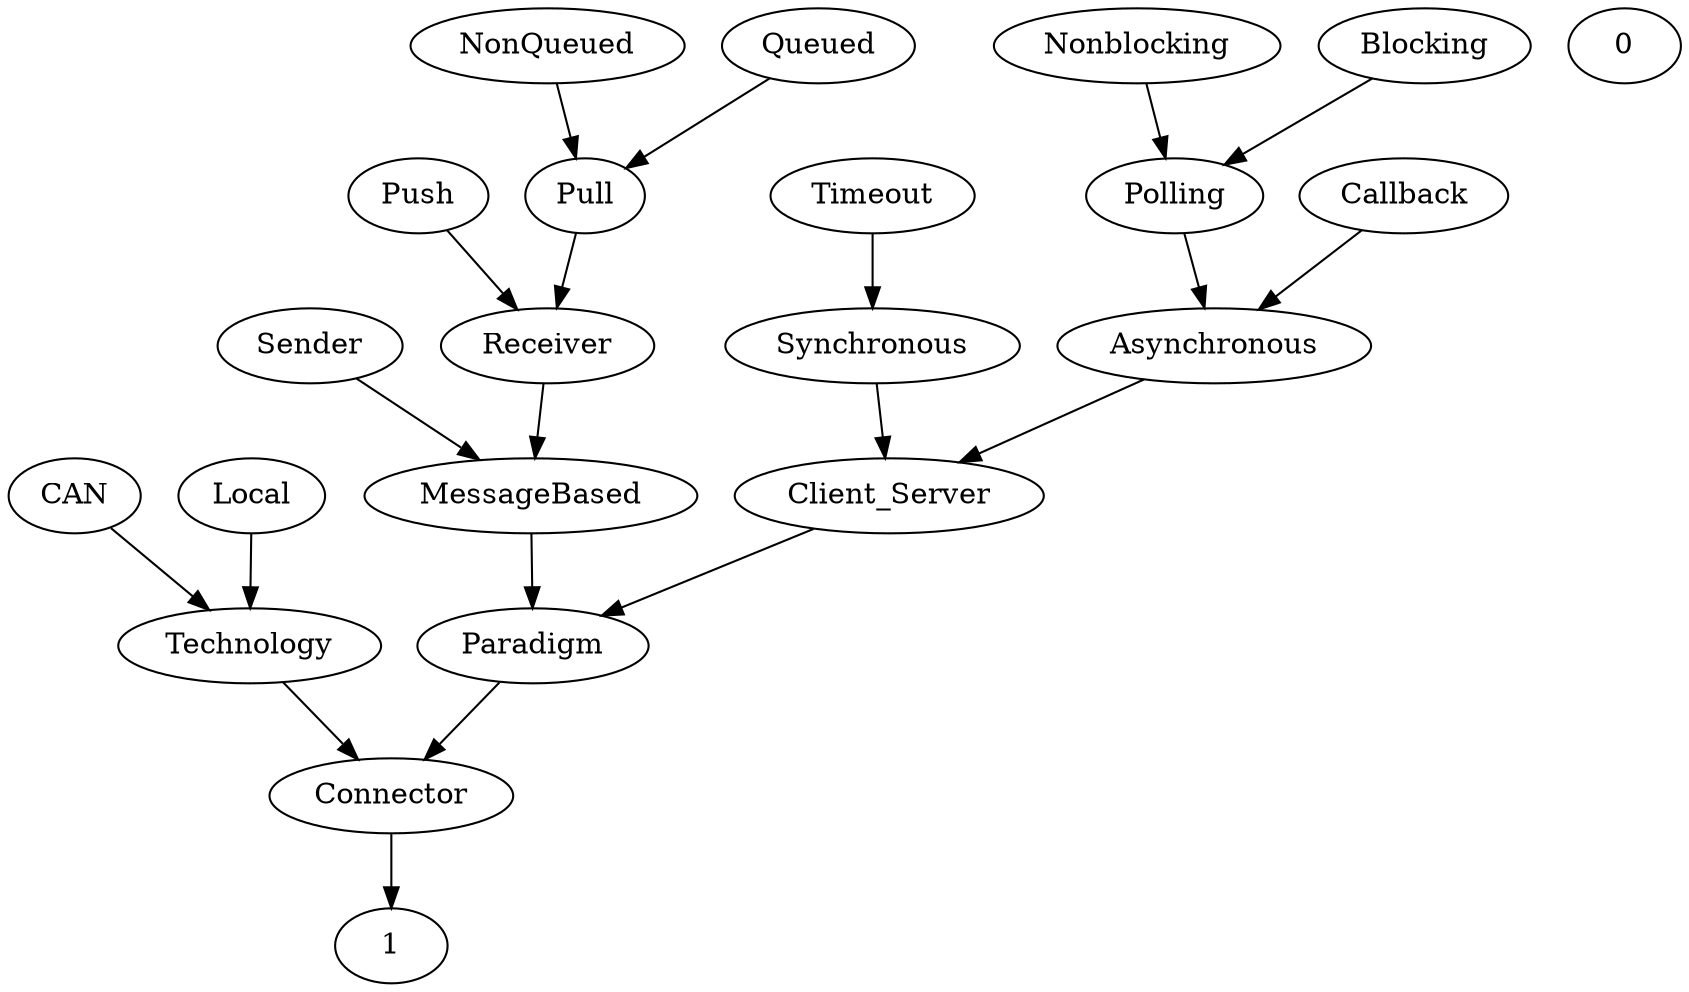 digraph G {
  CAN;
  Polling;
  Push;
  Nonblocking;
  Paradigm;
  MessageBased;
  Pull;
  Sender;
  NonQueued;
  Client_Server;
  Technology;
  Synchronous;
  Local;
  Connector;
  Blocking;
  Receiver;
  Queued;
  Asynchronous;
  0;
  1;
  Callback;
  Timeout;
  Nonblocking -> Polling;
  Technology -> Connector;
  Polling -> Asynchronous;
  NonQueued -> Pull;
  Paradigm -> Connector;
  Receiver -> MessageBased;
  Blocking -> Polling;
  Timeout -> Synchronous;
  Push -> Receiver;
  Callback -> Asynchronous;
  Client_Server -> Paradigm;
  Queued -> Pull;
  MessageBased -> Paradigm;
  Local -> Technology;
  CAN -> Technology;
  Asynchronous -> Client_Server;
  Sender -> MessageBased;
  Pull -> Receiver;
  Synchronous -> Client_Server;
  Connector -> 1;
}
